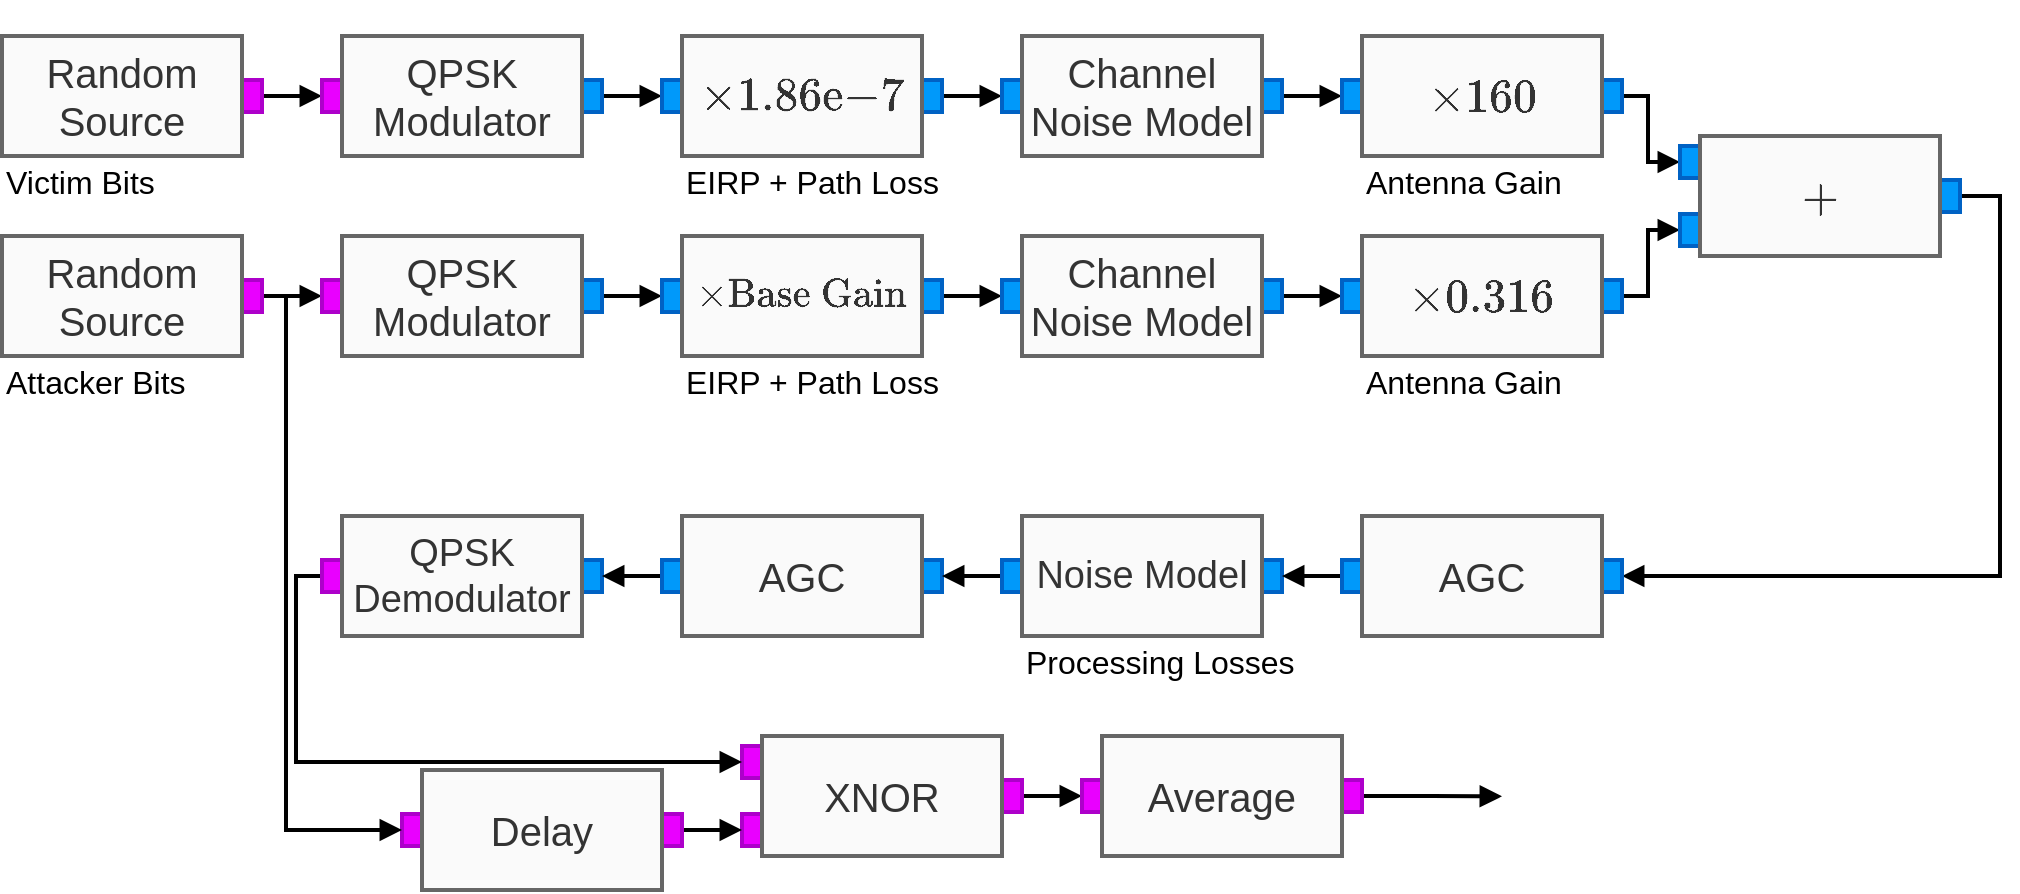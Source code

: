 <mxfile version="17.4.2" type="device"><diagram id="TV8iifc5rluROBvuqGhH" name="Page-1"><mxGraphModel dx="1797" dy="1054" grid="0" gridSize="10" guides="1" tooltips="1" connect="1" arrows="1" fold="1" page="1" pageScale="1" pageWidth="1169" pageHeight="827" background="none" math="1" shadow="0"><root><mxCell id="0"/><mxCell id="1" parent="0"/><mxCell id="0P4vRRFsGdXwS1pwYcjD-59" value="" style="rounded=0;whiteSpace=wrap;html=1;fillColor=#e900ff;strokeColor=#ad00ca;strokeWidth=2;" vertex="1" parent="1"><mxGeometry x="530" y="469" width="10" height="16" as="geometry"/></mxCell><mxCell id="0P4vRRFsGdXwS1pwYcjD-84" value="" style="rounded=0;whiteSpace=wrap;html=1;fillColor=#e900ff;strokeColor=#ad00ca;strokeWidth=2;" vertex="1" parent="1"><mxGeometry x="530" y="435" width="10" height="16" as="geometry"/></mxCell><mxCell id="0P4vRRFsGdXwS1pwYcjD-80" value="" style="rounded=0;whiteSpace=wrap;html=1;fillColor=#e900ff;strokeColor=#ad00ca;strokeWidth=2;" vertex="1" parent="1"><mxGeometry x="360" y="469" width="10" height="16" as="geometry"/></mxCell><mxCell id="0P4vRRFsGdXwS1pwYcjD-87" style="edgeStyle=orthogonalEdgeStyle;rounded=0;orthogonalLoop=1;jettySize=auto;html=1;exitX=1;exitY=0.5;exitDx=0;exitDy=0;entryX=0;entryY=0.5;entryDx=0;entryDy=0;endArrow=block;endFill=1;strokeWidth=2;" edge="1" parent="1" source="0P4vRRFsGdXwS1pwYcjD-81" target="0P4vRRFsGdXwS1pwYcjD-59"><mxGeometry relative="1" as="geometry"/></mxCell><mxCell id="0P4vRRFsGdXwS1pwYcjD-81" value="" style="rounded=0;whiteSpace=wrap;html=1;fillColor=#e900ff;strokeColor=#ad00ca;strokeWidth=2;" vertex="1" parent="1"><mxGeometry x="490" y="469" width="10" height="16" as="geometry"/></mxCell><mxCell id="0P4vRRFsGdXwS1pwYcjD-66" style="edgeStyle=orthogonalEdgeStyle;rounded=0;orthogonalLoop=1;jettySize=auto;html=1;exitX=1;exitY=0.5;exitDx=0;exitDy=0;entryX=0;entryY=0.5;entryDx=0;entryDy=0;endArrow=block;endFill=1;strokeWidth=2;" edge="1" parent="1" source="0P4vRRFsGdXwS1pwYcjD-22" target="0P4vRRFsGdXwS1pwYcjD-25"><mxGeometry relative="1" as="geometry"/></mxCell><mxCell id="0P4vRRFsGdXwS1pwYcjD-22" value="" style="rounded=0;whiteSpace=wrap;html=1;fillColor=#e900ff;strokeColor=#ad00ca;strokeWidth=2;" vertex="1" parent="1"><mxGeometry x="280" y="102" width="10" height="16" as="geometry"/></mxCell><mxCell id="0P4vRRFsGdXwS1pwYcjD-25" value="" style="rounded=0;whiteSpace=wrap;html=1;fillColor=#e900ff;strokeColor=#ad00ca;strokeWidth=2;" vertex="1" parent="1"><mxGeometry x="320" y="102" width="10" height="16" as="geometry"/></mxCell><mxCell id="0P4vRRFsGdXwS1pwYcjD-73" style="edgeStyle=orthogonalEdgeStyle;rounded=0;orthogonalLoop=1;jettySize=auto;html=1;exitX=1;exitY=0.5;exitDx=0;exitDy=0;entryX=0;entryY=0.5;entryDx=0;entryDy=0;endArrow=block;endFill=1;strokeWidth=2;" edge="1" parent="1" source="0P4vRRFsGdXwS1pwYcjD-26" target="0P4vRRFsGdXwS1pwYcjD-27"><mxGeometry relative="1" as="geometry"/></mxCell><mxCell id="0P4vRRFsGdXwS1pwYcjD-86" style="edgeStyle=orthogonalEdgeStyle;rounded=0;orthogonalLoop=1;jettySize=auto;html=1;exitX=1;exitY=0.5;exitDx=0;exitDy=0;entryX=0;entryY=0.5;entryDx=0;entryDy=0;endArrow=block;endFill=1;strokeWidth=2;" edge="1" parent="1" source="0P4vRRFsGdXwS1pwYcjD-26" target="0P4vRRFsGdXwS1pwYcjD-80"><mxGeometry relative="1" as="geometry"><Array as="points"><mxPoint x="302" y="210"/><mxPoint x="302" y="477"/></Array></mxGeometry></mxCell><mxCell id="0P4vRRFsGdXwS1pwYcjD-26" value="" style="rounded=0;whiteSpace=wrap;html=1;fillColor=#e900ff;strokeColor=#ad00ca;strokeWidth=2;" vertex="1" parent="1"><mxGeometry x="280" y="202" width="10" height="16" as="geometry"/></mxCell><mxCell id="0P4vRRFsGdXwS1pwYcjD-27" value="" style="rounded=0;whiteSpace=wrap;html=1;fillColor=#e900ff;strokeColor=#ad00ca;strokeWidth=2;" vertex="1" parent="1"><mxGeometry x="320" y="202" width="10" height="16" as="geometry"/></mxCell><mxCell id="0P4vRRFsGdXwS1pwYcjD-67" style="edgeStyle=orthogonalEdgeStyle;rounded=0;orthogonalLoop=1;jettySize=auto;html=1;exitX=1;exitY=0.5;exitDx=0;exitDy=0;entryX=0;entryY=0.5;entryDx=0;entryDy=0;endArrow=block;endFill=1;strokeWidth=2;" edge="1" parent="1" source="0P4vRRFsGdXwS1pwYcjD-31" target="0P4vRRFsGdXwS1pwYcjD-32"><mxGeometry relative="1" as="geometry"/></mxCell><mxCell id="0P4vRRFsGdXwS1pwYcjD-31" value="" style="rounded=0;whiteSpace=wrap;html=1;fillColor=#0099FA;strokeColor=#0062c4;strokeWidth=2;" vertex="1" parent="1"><mxGeometry x="450" y="102" width="10" height="16" as="geometry"/></mxCell><mxCell id="0P4vRRFsGdXwS1pwYcjD-32" value="" style="rounded=0;whiteSpace=wrap;html=1;fillColor=#0099FA;strokeColor=#0062c4;strokeWidth=2;" vertex="1" parent="1"><mxGeometry x="490" y="102" width="10" height="16" as="geometry"/></mxCell><mxCell id="0P4vRRFsGdXwS1pwYcjD-74" style="edgeStyle=orthogonalEdgeStyle;rounded=0;orthogonalLoop=1;jettySize=auto;html=1;exitX=1;exitY=0.5;exitDx=0;exitDy=0;entryX=0;entryY=0.5;entryDx=0;entryDy=0;endArrow=block;endFill=1;strokeWidth=2;" edge="1" parent="1" source="0P4vRRFsGdXwS1pwYcjD-33" target="0P4vRRFsGdXwS1pwYcjD-34"><mxGeometry relative="1" as="geometry"/></mxCell><mxCell id="0P4vRRFsGdXwS1pwYcjD-33" value="" style="rounded=0;whiteSpace=wrap;html=1;fillColor=#0099FA;strokeColor=#0062c4;strokeWidth=2;" vertex="1" parent="1"><mxGeometry x="450" y="202" width="10" height="16" as="geometry"/></mxCell><mxCell id="0P4vRRFsGdXwS1pwYcjD-34" value="" style="rounded=0;whiteSpace=wrap;html=1;fillColor=#0099FA;strokeColor=#0062c4;strokeWidth=2;" vertex="1" parent="1"><mxGeometry x="490" y="202" width="10" height="16" as="geometry"/></mxCell><mxCell id="0P4vRRFsGdXwS1pwYcjD-68" style="edgeStyle=orthogonalEdgeStyle;rounded=0;orthogonalLoop=1;jettySize=auto;html=1;exitX=1;exitY=0.5;exitDx=0;exitDy=0;entryX=0;entryY=0.5;entryDx=0;entryDy=0;endArrow=block;endFill=1;strokeWidth=2;" edge="1" parent="1" source="0P4vRRFsGdXwS1pwYcjD-35" target="0P4vRRFsGdXwS1pwYcjD-36"><mxGeometry relative="1" as="geometry"/></mxCell><mxCell id="0P4vRRFsGdXwS1pwYcjD-35" value="" style="rounded=0;whiteSpace=wrap;html=1;fillColor=#0099FA;strokeColor=#0062c4;strokeWidth=2;" vertex="1" parent="1"><mxGeometry x="620" y="102" width="10" height="16" as="geometry"/></mxCell><mxCell id="0P4vRRFsGdXwS1pwYcjD-36" value="" style="rounded=0;whiteSpace=wrap;html=1;fillColor=#0099FA;strokeColor=#0062c4;strokeWidth=2;" vertex="1" parent="1"><mxGeometry x="660" y="102" width="10" height="16" as="geometry"/></mxCell><mxCell id="0P4vRRFsGdXwS1pwYcjD-75" style="edgeStyle=orthogonalEdgeStyle;rounded=0;orthogonalLoop=1;jettySize=auto;html=1;exitX=1;exitY=0.5;exitDx=0;exitDy=0;entryX=0;entryY=0.5;entryDx=0;entryDy=0;endArrow=block;endFill=1;strokeWidth=2;" edge="1" parent="1" source="0P4vRRFsGdXwS1pwYcjD-37" target="0P4vRRFsGdXwS1pwYcjD-38"><mxGeometry relative="1" as="geometry"/></mxCell><mxCell id="0P4vRRFsGdXwS1pwYcjD-37" value="" style="rounded=0;whiteSpace=wrap;html=1;fillColor=#0099FA;strokeColor=#0062c4;strokeWidth=2;" vertex="1" parent="1"><mxGeometry x="620" y="202" width="10" height="16" as="geometry"/></mxCell><mxCell id="0P4vRRFsGdXwS1pwYcjD-38" value="" style="rounded=0;whiteSpace=wrap;html=1;fillColor=#0099FA;strokeColor=#0062c4;strokeWidth=2;" vertex="1" parent="1"><mxGeometry x="660" y="202" width="10" height="16" as="geometry"/></mxCell><mxCell id="0P4vRRFsGdXwS1pwYcjD-69" style="edgeStyle=orthogonalEdgeStyle;rounded=0;orthogonalLoop=1;jettySize=auto;html=1;exitX=1;exitY=0.5;exitDx=0;exitDy=0;entryX=0;entryY=0.5;entryDx=0;entryDy=0;endArrow=block;endFill=1;strokeWidth=2;" edge="1" parent="1" source="0P4vRRFsGdXwS1pwYcjD-39" target="0P4vRRFsGdXwS1pwYcjD-40"><mxGeometry relative="1" as="geometry"/></mxCell><mxCell id="0P4vRRFsGdXwS1pwYcjD-39" value="" style="rounded=0;whiteSpace=wrap;html=1;fillColor=#0099FA;strokeColor=#0062c4;strokeWidth=2;" vertex="1" parent="1"><mxGeometry x="790" y="102" width="10" height="16" as="geometry"/></mxCell><mxCell id="0P4vRRFsGdXwS1pwYcjD-40" value="" style="rounded=0;whiteSpace=wrap;html=1;fillColor=#0099FA;strokeColor=#0062c4;strokeWidth=2;" vertex="1" parent="1"><mxGeometry x="830" y="102" width="10" height="16" as="geometry"/></mxCell><mxCell id="0P4vRRFsGdXwS1pwYcjD-76" style="edgeStyle=orthogonalEdgeStyle;rounded=0;orthogonalLoop=1;jettySize=auto;html=1;exitX=1;exitY=0.5;exitDx=0;exitDy=0;entryX=0;entryY=0.5;entryDx=0;entryDy=0;endArrow=block;endFill=1;strokeWidth=2;" edge="1" parent="1" source="0P4vRRFsGdXwS1pwYcjD-41" target="0P4vRRFsGdXwS1pwYcjD-42"><mxGeometry relative="1" as="geometry"/></mxCell><mxCell id="0P4vRRFsGdXwS1pwYcjD-41" value="" style="rounded=0;whiteSpace=wrap;html=1;fillColor=#0099FA;strokeColor=#0062c4;strokeWidth=2;" vertex="1" parent="1"><mxGeometry x="790" y="202" width="10" height="16" as="geometry"/></mxCell><mxCell id="0P4vRRFsGdXwS1pwYcjD-42" value="" style="rounded=0;whiteSpace=wrap;html=1;fillColor=#0099FA;strokeColor=#0062c4;strokeWidth=2;" vertex="1" parent="1"><mxGeometry x="830" y="202" width="10" height="16" as="geometry"/></mxCell><mxCell id="0P4vRRFsGdXwS1pwYcjD-70" style="edgeStyle=orthogonalEdgeStyle;rounded=0;orthogonalLoop=1;jettySize=auto;html=1;exitX=1;exitY=0.5;exitDx=0;exitDy=0;entryX=0;entryY=0.5;entryDx=0;entryDy=0;endArrow=block;endFill=1;strokeWidth=2;" edge="1" parent="1" source="0P4vRRFsGdXwS1pwYcjD-43" target="0P4vRRFsGdXwS1pwYcjD-45"><mxGeometry relative="1" as="geometry"><Array as="points"><mxPoint x="983" y="110"/><mxPoint x="983" y="143"/></Array></mxGeometry></mxCell><mxCell id="0P4vRRFsGdXwS1pwYcjD-43" value="" style="rounded=0;whiteSpace=wrap;html=1;fillColor=#0099FA;strokeColor=#0062c4;strokeWidth=2;" vertex="1" parent="1"><mxGeometry x="960" y="102" width="10" height="16" as="geometry"/></mxCell><mxCell id="0P4vRRFsGdXwS1pwYcjD-71" style="edgeStyle=orthogonalEdgeStyle;rounded=0;orthogonalLoop=1;jettySize=auto;html=1;exitX=1;exitY=0.5;exitDx=0;exitDy=0;entryX=0;entryY=0.5;entryDx=0;entryDy=0;endArrow=block;endFill=1;strokeWidth=2;" edge="1" parent="1" source="0P4vRRFsGdXwS1pwYcjD-44" target="0P4vRRFsGdXwS1pwYcjD-46"><mxGeometry relative="1" as="geometry"><Array as="points"><mxPoint x="983" y="210"/><mxPoint x="983" y="177"/></Array></mxGeometry></mxCell><mxCell id="0P4vRRFsGdXwS1pwYcjD-44" value="" style="rounded=0;whiteSpace=wrap;html=1;fillColor=#0099FA;strokeColor=#0062c4;strokeWidth=2;" vertex="1" parent="1"><mxGeometry x="960" y="202" width="10" height="16" as="geometry"/></mxCell><mxCell id="0P4vRRFsGdXwS1pwYcjD-45" value="" style="rounded=0;whiteSpace=wrap;html=1;fillColor=#0099FA;strokeColor=#0062c4;strokeWidth=2;" vertex="1" parent="1"><mxGeometry x="999" y="135" width="10" height="16" as="geometry"/></mxCell><mxCell id="0P4vRRFsGdXwS1pwYcjD-46" value="" style="rounded=0;whiteSpace=wrap;html=1;fillColor=#0099FA;strokeColor=#0062c4;strokeWidth=2;" vertex="1" parent="1"><mxGeometry x="999" y="169" width="10" height="16" as="geometry"/></mxCell><mxCell id="0P4vRRFsGdXwS1pwYcjD-72" style="edgeStyle=orthogonalEdgeStyle;rounded=0;orthogonalLoop=1;jettySize=auto;html=1;exitX=1;exitY=0.5;exitDx=0;exitDy=0;entryX=1;entryY=0.5;entryDx=0;entryDy=0;endArrow=block;endFill=1;strokeWidth=2;" edge="1" parent="1" source="0P4vRRFsGdXwS1pwYcjD-47" target="0P4vRRFsGdXwS1pwYcjD-48"><mxGeometry relative="1" as="geometry"/></mxCell><mxCell id="0P4vRRFsGdXwS1pwYcjD-47" value="" style="rounded=0;whiteSpace=wrap;html=1;fillColor=#0099FA;strokeColor=#0062c4;strokeWidth=2;" vertex="1" parent="1"><mxGeometry x="1129" y="152" width="10" height="16" as="geometry"/></mxCell><mxCell id="0P4vRRFsGdXwS1pwYcjD-48" value="" style="rounded=0;whiteSpace=wrap;html=1;fillColor=#0099FA;strokeColor=#0062c4;strokeWidth=2;" vertex="1" parent="1"><mxGeometry x="960" y="342" width="10" height="16" as="geometry"/></mxCell><mxCell id="0P4vRRFsGdXwS1pwYcjD-50" value="" style="rounded=0;whiteSpace=wrap;html=1;fillColor=#0099FA;strokeColor=#0062c4;strokeWidth=2;" vertex="1" parent="1"><mxGeometry x="790" y="342" width="10" height="16" as="geometry"/></mxCell><mxCell id="0P4vRRFsGdXwS1pwYcjD-77" style="edgeStyle=orthogonalEdgeStyle;rounded=0;orthogonalLoop=1;jettySize=auto;html=1;exitX=0;exitY=0.5;exitDx=0;exitDy=0;entryX=1;entryY=0.5;entryDx=0;entryDy=0;endArrow=block;endFill=1;strokeWidth=2;" edge="1" parent="1" source="0P4vRRFsGdXwS1pwYcjD-51" target="0P4vRRFsGdXwS1pwYcjD-50"><mxGeometry relative="1" as="geometry"/></mxCell><mxCell id="0P4vRRFsGdXwS1pwYcjD-51" value="" style="rounded=0;whiteSpace=wrap;html=1;fillColor=#0099FA;strokeColor=#0062c4;strokeWidth=2;" vertex="1" parent="1"><mxGeometry x="830" y="342" width="10" height="16" as="geometry"/></mxCell><mxCell id="0P4vRRFsGdXwS1pwYcjD-52" value="" style="rounded=0;whiteSpace=wrap;html=1;fillColor=#0099FA;strokeColor=#0062c4;strokeWidth=2;" vertex="1" parent="1"><mxGeometry x="620" y="342" width="10" height="16" as="geometry"/></mxCell><mxCell id="0P4vRRFsGdXwS1pwYcjD-78" style="edgeStyle=orthogonalEdgeStyle;rounded=0;orthogonalLoop=1;jettySize=auto;html=1;exitX=0;exitY=0.5;exitDx=0;exitDy=0;entryX=1;entryY=0.5;entryDx=0;entryDy=0;endArrow=block;endFill=1;strokeWidth=2;" edge="1" parent="1" source="0P4vRRFsGdXwS1pwYcjD-53" target="0P4vRRFsGdXwS1pwYcjD-52"><mxGeometry relative="1" as="geometry"/></mxCell><mxCell id="0P4vRRFsGdXwS1pwYcjD-53" value="" style="rounded=0;whiteSpace=wrap;html=1;fillColor=#0099FA;strokeColor=#0062c4;strokeWidth=2;" vertex="1" parent="1"><mxGeometry x="660" y="342" width="10" height="16" as="geometry"/></mxCell><mxCell id="0P4vRRFsGdXwS1pwYcjD-54" value="" style="rounded=0;whiteSpace=wrap;html=1;fillColor=#0099FA;strokeColor=#0062c4;strokeWidth=2;" vertex="1" parent="1"><mxGeometry x="450" y="342" width="10" height="16" as="geometry"/></mxCell><mxCell id="0P4vRRFsGdXwS1pwYcjD-79" style="edgeStyle=orthogonalEdgeStyle;rounded=0;orthogonalLoop=1;jettySize=auto;html=1;exitX=0;exitY=0.5;exitDx=0;exitDy=0;entryX=1;entryY=0.5;entryDx=0;entryDy=0;endArrow=block;endFill=1;strokeWidth=2;" edge="1" parent="1" source="0P4vRRFsGdXwS1pwYcjD-55" target="0P4vRRFsGdXwS1pwYcjD-54"><mxGeometry relative="1" as="geometry"/></mxCell><mxCell id="0P4vRRFsGdXwS1pwYcjD-55" value="" style="rounded=0;whiteSpace=wrap;html=1;fillColor=#0099FA;strokeColor=#0062c4;strokeWidth=2;" vertex="1" parent="1"><mxGeometry x="490" y="342" width="10" height="16" as="geometry"/></mxCell><mxCell id="0P4vRRFsGdXwS1pwYcjD-85" style="edgeStyle=orthogonalEdgeStyle;rounded=0;orthogonalLoop=1;jettySize=auto;html=1;exitX=0;exitY=0.5;exitDx=0;exitDy=0;entryX=0;entryY=0.5;entryDx=0;entryDy=0;endArrow=block;endFill=1;strokeWidth=2;" edge="1" parent="1" source="0P4vRRFsGdXwS1pwYcjD-57" target="0P4vRRFsGdXwS1pwYcjD-84"><mxGeometry relative="1" as="geometry"><Array as="points"><mxPoint x="307" y="350"/><mxPoint x="307" y="443"/></Array></mxGeometry></mxCell><mxCell id="0P4vRRFsGdXwS1pwYcjD-57" value="" style="rounded=0;whiteSpace=wrap;html=1;fillColor=#e900ff;strokeColor=#ad00ca;strokeWidth=2;" vertex="1" parent="1"><mxGeometry x="320" y="342" width="10" height="16" as="geometry"/></mxCell><mxCell id="0P4vRRFsGdXwS1pwYcjD-88" style="edgeStyle=orthogonalEdgeStyle;rounded=0;orthogonalLoop=1;jettySize=auto;html=1;exitX=1;exitY=0.5;exitDx=0;exitDy=0;entryX=0;entryY=0.5;entryDx=0;entryDy=0;endArrow=block;endFill=1;strokeWidth=2;" edge="1" parent="1" source="0P4vRRFsGdXwS1pwYcjD-60" target="0P4vRRFsGdXwS1pwYcjD-61"><mxGeometry relative="1" as="geometry"/></mxCell><mxCell id="0P4vRRFsGdXwS1pwYcjD-60" value="" style="rounded=0;whiteSpace=wrap;html=1;fillColor=#e900ff;strokeColor=#ad00ca;strokeWidth=2;" vertex="1" parent="1"><mxGeometry x="660" y="452" width="10" height="16" as="geometry"/></mxCell><mxCell id="0P4vRRFsGdXwS1pwYcjD-61" value="" style="rounded=0;whiteSpace=wrap;html=1;fillColor=#e900ff;strokeColor=#ad00ca;strokeWidth=2;" vertex="1" parent="1"><mxGeometry x="700" y="452" width="10" height="16" as="geometry"/></mxCell><mxCell id="0P4vRRFsGdXwS1pwYcjD-89" style="edgeStyle=orthogonalEdgeStyle;rounded=0;orthogonalLoop=1;jettySize=auto;html=1;exitX=1;exitY=0.5;exitDx=0;exitDy=0;endArrow=block;endFill=1;strokeWidth=2;" edge="1" parent="1" source="0P4vRRFsGdXwS1pwYcjD-62"><mxGeometry relative="1" as="geometry"><mxPoint x="910" y="460.186" as="targetPoint"/></mxGeometry></mxCell><mxCell id="0P4vRRFsGdXwS1pwYcjD-62" value="" style="rounded=0;whiteSpace=wrap;html=1;fillColor=#e900ff;strokeColor=#ad00ca;strokeWidth=2;" vertex="1" parent="1"><mxGeometry x="830" y="452" width="10" height="16" as="geometry"/></mxCell><mxCell id="0P4vRRFsGdXwS1pwYcjD-1" value="Random Source" style="rounded=0;whiteSpace=wrap;html=1;fillColor=#FAFAFA;fontColor=#333333;strokeColor=#666666;fontSize=20;strokeWidth=2;" vertex="1" parent="1"><mxGeometry x="160" y="80" width="120" height="60" as="geometry"/></mxCell><mxCell id="0P4vRRFsGdXwS1pwYcjD-2" value="Random Source" style="rounded=0;whiteSpace=wrap;html=1;fillColor=#FAFAFA;fontColor=#333333;strokeColor=#666666;fontSize=20;strokeWidth=2;" vertex="1" parent="1"><mxGeometry x="160" y="180" width="120" height="60" as="geometry"/></mxCell><mxCell id="0P4vRRFsGdXwS1pwYcjD-5" value="QPSK Modulator" style="rounded=0;whiteSpace=wrap;html=1;fillColor=#FAFAFA;fontColor=#333333;strokeColor=#666666;fontSize=20;strokeWidth=2;" vertex="1" parent="1"><mxGeometry x="330" y="80" width="120" height="60" as="geometry"/></mxCell><mxCell id="0P4vRRFsGdXwS1pwYcjD-6" value="QPSK Modulator" style="rounded=0;whiteSpace=wrap;html=1;fillColor=#FAFAFA;fontColor=#333333;strokeColor=#666666;fontSize=20;strokeWidth=2;" vertex="1" parent="1"><mxGeometry x="330" y="180" width="120" height="60" as="geometry"/></mxCell><mxCell id="0P4vRRFsGdXwS1pwYcjD-7" value="$$\times 1.86 \mathrm{e}{-7}$$" style="rounded=0;whiteSpace=wrap;html=1;fillColor=#FAFAFA;fontColor=#333333;strokeColor=#666666;fontSize=20;strokeWidth=2;" vertex="1" parent="1"><mxGeometry x="500" y="80" width="120" height="60" as="geometry"/></mxCell><mxCell id="0P4vRRFsGdXwS1pwYcjD-8" value="$$\times \text{Base Gain}$$" style="rounded=0;whiteSpace=wrap;html=1;fillColor=#FAFAFA;fontColor=#333333;strokeColor=#666666;fontSize=17;strokeWidth=2;" vertex="1" parent="1"><mxGeometry x="500" y="180" width="120" height="60" as="geometry"/></mxCell><mxCell id="0P4vRRFsGdXwS1pwYcjD-9" value="Channel Noise Model" style="rounded=0;whiteSpace=wrap;html=1;fillColor=#FAFAFA;fontColor=#333333;strokeColor=#666666;fontSize=20;strokeWidth=2;" vertex="1" parent="1"><mxGeometry x="670" y="80" width="120" height="60" as="geometry"/></mxCell><mxCell id="0P4vRRFsGdXwS1pwYcjD-10" value="Channel Noise Model" style="rounded=0;whiteSpace=wrap;html=1;fillColor=#FAFAFA;fontColor=#333333;strokeColor=#666666;fontSize=20;strokeWidth=2;" vertex="1" parent="1"><mxGeometry x="670" y="180" width="120" height="60" as="geometry"/></mxCell><mxCell id="0P4vRRFsGdXwS1pwYcjD-11" value="$$\times 160$$" style="rounded=0;whiteSpace=wrap;html=1;fillColor=#FAFAFA;fontColor=#333333;strokeColor=#666666;fontSize=20;strokeWidth=2;" vertex="1" parent="1"><mxGeometry x="840" y="80" width="120" height="60" as="geometry"/></mxCell><mxCell id="0P4vRRFsGdXwS1pwYcjD-12" value="$$\times 0.316$$" style="rounded=0;whiteSpace=wrap;html=1;fillColor=#FAFAFA;fontColor=#333333;strokeColor=#666666;fontSize=20;strokeWidth=2;" vertex="1" parent="1"><mxGeometry x="840" y="180" width="120" height="60" as="geometry"/></mxCell><mxCell id="0P4vRRFsGdXwS1pwYcjD-13" value="$$+$$" style="rounded=0;whiteSpace=wrap;html=1;fillColor=#FAFAFA;fontColor=#333333;strokeColor=#666666;fontSize=20;strokeWidth=2;" vertex="1" parent="1"><mxGeometry x="1009" y="130" width="120" height="60" as="geometry"/></mxCell><mxCell id="0P4vRRFsGdXwS1pwYcjD-14" value="AGC" style="rounded=0;whiteSpace=wrap;html=1;fillColor=#FAFAFA;fontColor=#333333;strokeColor=#666666;fontSize=20;strokeWidth=2;" vertex="1" parent="1"><mxGeometry x="840" y="320" width="120" height="60" as="geometry"/></mxCell><mxCell id="0P4vRRFsGdXwS1pwYcjD-15" value="Noise Model" style="rounded=0;whiteSpace=wrap;html=1;fillColor=#FAFAFA;fontColor=#333333;strokeColor=#666666;fontSize=19;strokeWidth=2;" vertex="1" parent="1"><mxGeometry x="670" y="320" width="120" height="60" as="geometry"/></mxCell><mxCell id="0P4vRRFsGdXwS1pwYcjD-16" value="AGC" style="rounded=0;whiteSpace=wrap;html=1;fillColor=#FAFAFA;fontColor=#333333;strokeColor=#666666;fontSize=20;strokeWidth=2;" vertex="1" parent="1"><mxGeometry x="500" y="320" width="120" height="60" as="geometry"/></mxCell><mxCell id="0P4vRRFsGdXwS1pwYcjD-17" value="QPSK Demodulator" style="rounded=0;whiteSpace=wrap;html=1;fillColor=#FAFAFA;fontColor=#333333;strokeColor=#666666;fontSize=19;strokeWidth=2;" vertex="1" parent="1"><mxGeometry x="330" y="320" width="120" height="60" as="geometry"/></mxCell><mxCell id="0P4vRRFsGdXwS1pwYcjD-18" value="XNOR" style="rounded=0;whiteSpace=wrap;html=1;fillColor=#FAFAFA;fontColor=#333333;strokeColor=#666666;fontSize=20;strokeWidth=2;" vertex="1" parent="1"><mxGeometry x="540" y="430" width="120" height="60" as="geometry"/></mxCell><mxCell id="0P4vRRFsGdXwS1pwYcjD-20" value="Delay" style="rounded=0;whiteSpace=wrap;html=1;fillColor=#FAFAFA;fontColor=#333333;strokeColor=#666666;fontSize=20;strokeWidth=2;" vertex="1" parent="1"><mxGeometry x="370" y="447" width="120" height="60" as="geometry"/></mxCell><mxCell id="0P4vRRFsGdXwS1pwYcjD-21" value="Average" style="rounded=0;whiteSpace=wrap;html=1;fillColor=#FAFAFA;fontColor=#333333;strokeColor=#666666;fontSize=20;strokeWidth=2;" vertex="1" parent="1"><mxGeometry x="710" y="430" width="120" height="60" as="geometry"/></mxCell><mxCell id="0P4vRRFsGdXwS1pwYcjD-23" value="Victim Bits" style="text;html=1;strokeColor=none;fillColor=none;align=left;verticalAlign=middle;whiteSpace=wrap;rounded=0;fontSize=16;strokeWidth=2;" vertex="1" parent="1"><mxGeometry x="160" y="138" width="145" height="30" as="geometry"/></mxCell><mxCell id="0P4vRRFsGdXwS1pwYcjD-24" value="Attacker Bits" style="text;html=1;strokeColor=none;fillColor=none;align=left;verticalAlign=middle;whiteSpace=wrap;rounded=0;fontSize=16;strokeWidth=2;" vertex="1" parent="1"><mxGeometry x="160" y="238" width="145" height="30" as="geometry"/></mxCell><mxCell id="0P4vRRFsGdXwS1pwYcjD-29" value="EIRP + Path Loss" style="text;html=1;strokeColor=none;fillColor=none;align=left;verticalAlign=middle;whiteSpace=wrap;rounded=0;fontSize=16;strokeWidth=2;" vertex="1" parent="1"><mxGeometry x="500" y="138" width="145" height="30" as="geometry"/></mxCell><mxCell id="0P4vRRFsGdXwS1pwYcjD-30" value="EIRP + Path Loss" style="text;html=1;strokeColor=none;fillColor=none;align=left;verticalAlign=middle;whiteSpace=wrap;rounded=0;fontSize=16;strokeWidth=2;" vertex="1" parent="1"><mxGeometry x="500" y="238" width="145" height="30" as="geometry"/></mxCell><mxCell id="0P4vRRFsGdXwS1pwYcjD-90" value="Antenna Gain" style="text;html=1;strokeColor=none;fillColor=none;align=left;verticalAlign=middle;whiteSpace=wrap;rounded=0;fontSize=16;strokeWidth=2;" vertex="1" parent="1"><mxGeometry x="840" y="138" width="145" height="30" as="geometry"/></mxCell><mxCell id="0P4vRRFsGdXwS1pwYcjD-91" value="Antenna Gain" style="text;html=1;strokeColor=none;fillColor=none;align=left;verticalAlign=middle;whiteSpace=wrap;rounded=0;fontSize=16;strokeWidth=2;" vertex="1" parent="1"><mxGeometry x="840" y="238" width="145" height="30" as="geometry"/></mxCell><mxCell id="0P4vRRFsGdXwS1pwYcjD-92" value="Processing Losses" style="text;html=1;strokeColor=none;fillColor=none;align=left;verticalAlign=middle;whiteSpace=wrap;rounded=0;fontSize=16;strokeWidth=2;" vertex="1" parent="1"><mxGeometry x="670" y="378" width="145" height="30" as="geometry"/></mxCell></root></mxGraphModel></diagram></mxfile>